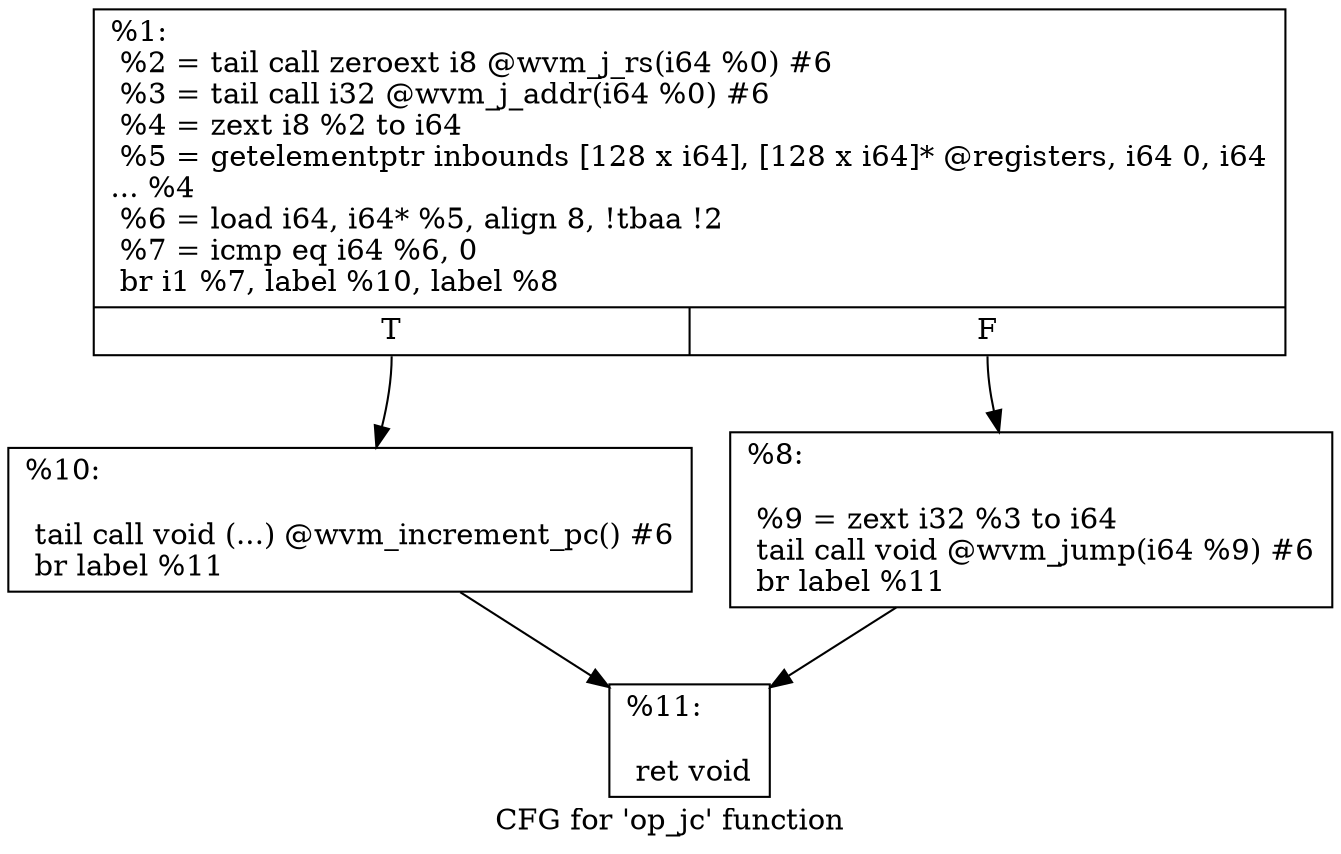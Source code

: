 digraph "CFG for 'op_jc' function" {
	label="CFG for 'op_jc' function";

	Node0x7f8ef0c10a50 [shape=record,label="{%1:\l  %2 = tail call zeroext i8 @wvm_j_rs(i64 %0) #6\l  %3 = tail call i32 @wvm_j_addr(i64 %0) #6\l  %4 = zext i8 %2 to i64\l  %5 = getelementptr inbounds [128 x i64], [128 x i64]* @registers, i64 0, i64\l... %4\l  %6 = load i64, i64* %5, align 8, !tbaa !2\l  %7 = icmp eq i64 %6, 0\l  br i1 %7, label %10, label %8\l|{<s0>T|<s1>F}}"];
	Node0x7f8ef0c10a50:s0 -> Node0x7f8ef0c10f60;
	Node0x7f8ef0c10a50:s1 -> Node0x7f8ef0c10fe0;
	Node0x7f8ef0c10fe0 [shape=record,label="{%8:\l\l  %9 = zext i32 %3 to i64\l  tail call void @wvm_jump(i64 %9) #6\l  br label %11\l}"];
	Node0x7f8ef0c10fe0 -> Node0x7f8ef0c11020;
	Node0x7f8ef0c10f60 [shape=record,label="{%10:\l\l  tail call void (...) @wvm_increment_pc() #6\l  br label %11\l}"];
	Node0x7f8ef0c10f60 -> Node0x7f8ef0c11020;
	Node0x7f8ef0c11020 [shape=record,label="{%11:\l\l  ret void\l}"];
}
